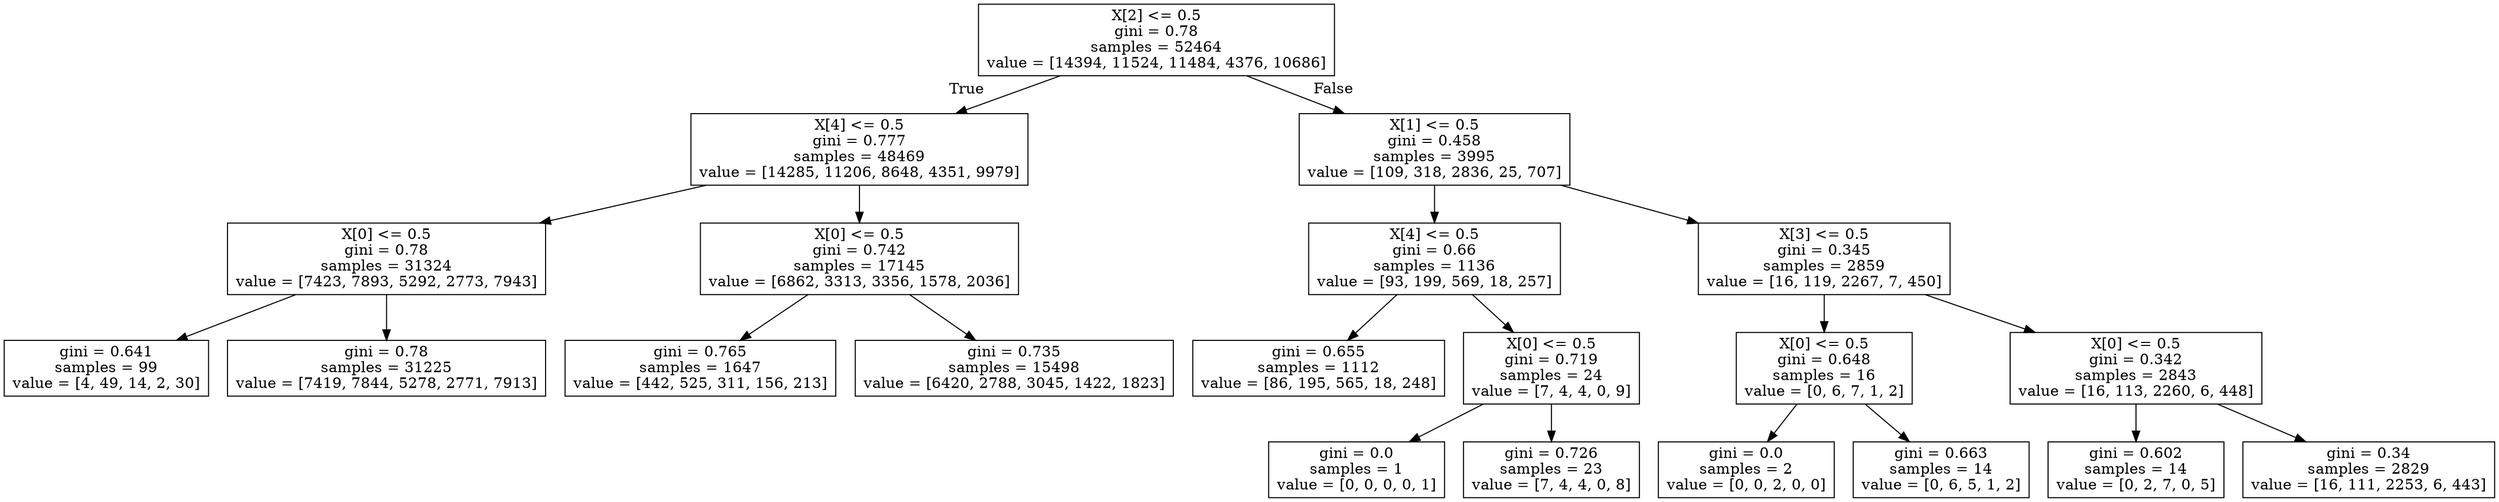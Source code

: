 digraph Tree {
node [shape=box] ;
0 [label="X[2] <= 0.5\ngini = 0.78\nsamples = 52464\nvalue = [14394, 11524, 11484, 4376, 10686]"] ;
1 [label="X[4] <= 0.5\ngini = 0.777\nsamples = 48469\nvalue = [14285, 11206, 8648, 4351, 9979]"] ;
0 -> 1 [labeldistance=2.5, labelangle=45, headlabel="True"] ;
2 [label="X[0] <= 0.5\ngini = 0.78\nsamples = 31324\nvalue = [7423, 7893, 5292, 2773, 7943]"] ;
1 -> 2 ;
3 [label="gini = 0.641\nsamples = 99\nvalue = [4, 49, 14, 2, 30]"] ;
2 -> 3 ;
4 [label="gini = 0.78\nsamples = 31225\nvalue = [7419, 7844, 5278, 2771, 7913]"] ;
2 -> 4 ;
5 [label="X[0] <= 0.5\ngini = 0.742\nsamples = 17145\nvalue = [6862, 3313, 3356, 1578, 2036]"] ;
1 -> 5 ;
6 [label="gini = 0.765\nsamples = 1647\nvalue = [442, 525, 311, 156, 213]"] ;
5 -> 6 ;
7 [label="gini = 0.735\nsamples = 15498\nvalue = [6420, 2788, 3045, 1422, 1823]"] ;
5 -> 7 ;
8 [label="X[1] <= 0.5\ngini = 0.458\nsamples = 3995\nvalue = [109, 318, 2836, 25, 707]"] ;
0 -> 8 [labeldistance=2.5, labelangle=-45, headlabel="False"] ;
9 [label="X[4] <= 0.5\ngini = 0.66\nsamples = 1136\nvalue = [93, 199, 569, 18, 257]"] ;
8 -> 9 ;
10 [label="gini = 0.655\nsamples = 1112\nvalue = [86, 195, 565, 18, 248]"] ;
9 -> 10 ;
11 [label="X[0] <= 0.5\ngini = 0.719\nsamples = 24\nvalue = [7, 4, 4, 0, 9]"] ;
9 -> 11 ;
12 [label="gini = 0.0\nsamples = 1\nvalue = [0, 0, 0, 0, 1]"] ;
11 -> 12 ;
13 [label="gini = 0.726\nsamples = 23\nvalue = [7, 4, 4, 0, 8]"] ;
11 -> 13 ;
14 [label="X[3] <= 0.5\ngini = 0.345\nsamples = 2859\nvalue = [16, 119, 2267, 7, 450]"] ;
8 -> 14 ;
15 [label="X[0] <= 0.5\ngini = 0.648\nsamples = 16\nvalue = [0, 6, 7, 1, 2]"] ;
14 -> 15 ;
16 [label="gini = 0.0\nsamples = 2\nvalue = [0, 0, 2, 0, 0]"] ;
15 -> 16 ;
17 [label="gini = 0.663\nsamples = 14\nvalue = [0, 6, 5, 1, 2]"] ;
15 -> 17 ;
18 [label="X[0] <= 0.5\ngini = 0.342\nsamples = 2843\nvalue = [16, 113, 2260, 6, 448]"] ;
14 -> 18 ;
19 [label="gini = 0.602\nsamples = 14\nvalue = [0, 2, 7, 0, 5]"] ;
18 -> 19 ;
20 [label="gini = 0.34\nsamples = 2829\nvalue = [16, 111, 2253, 6, 443]"] ;
18 -> 20 ;
}
